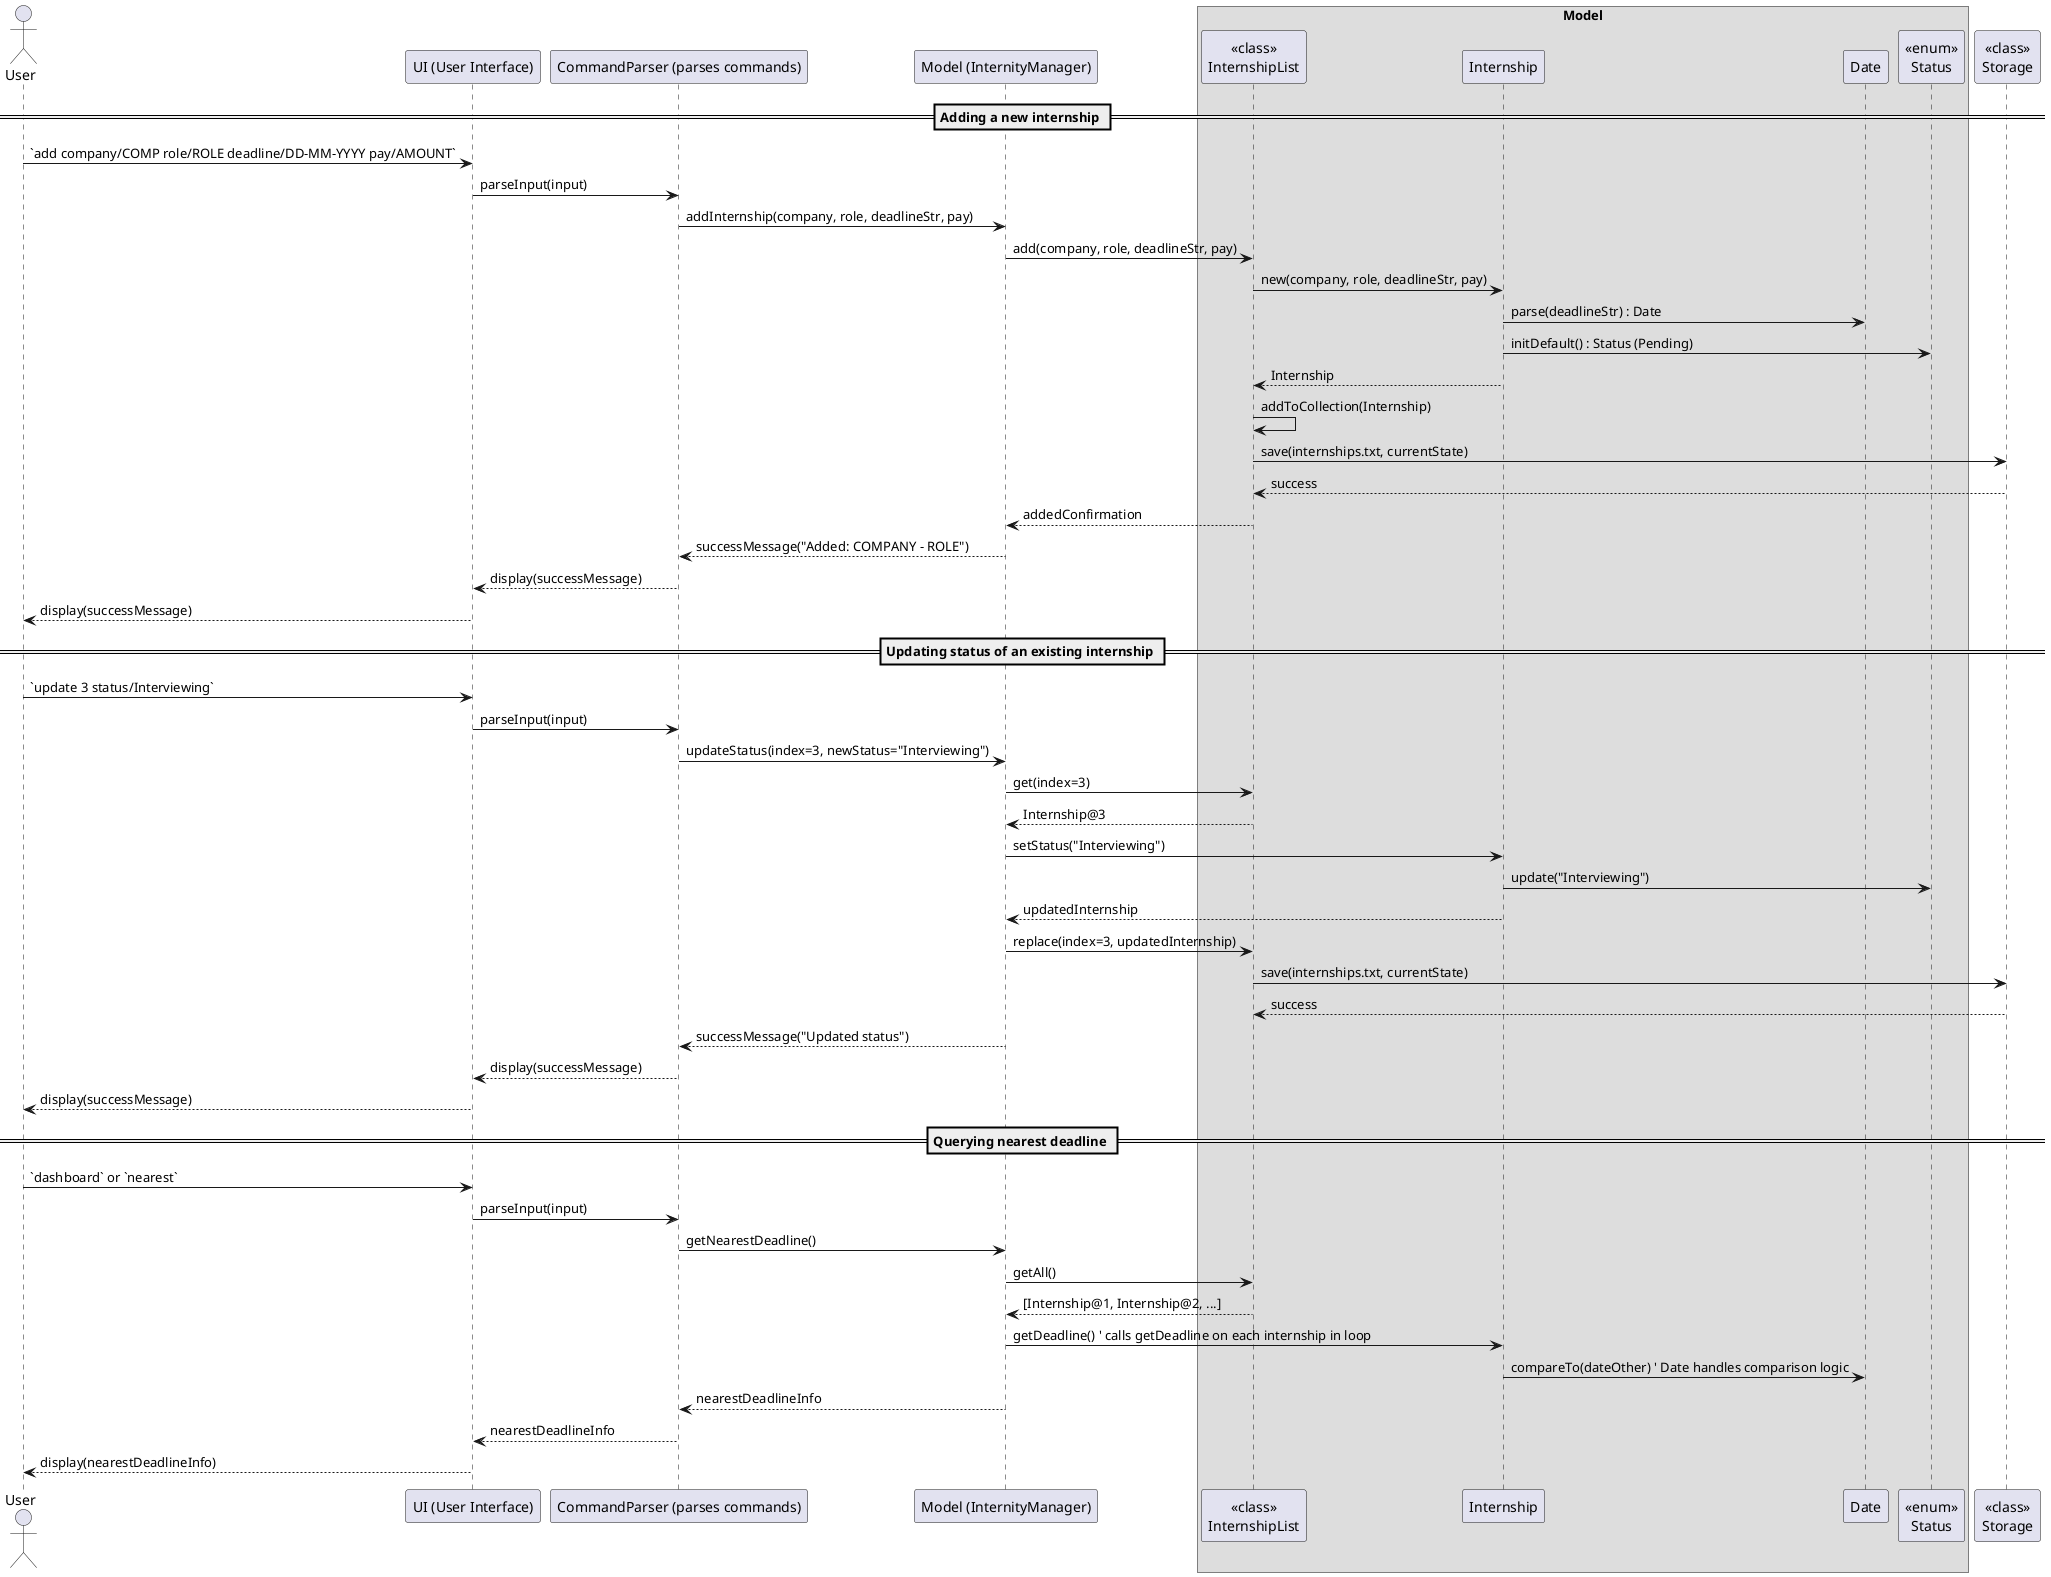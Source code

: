 @startuml
' Model Component Sequence Diagram
' Shows interactions between Logic, Model, InternshipList, Internship, Date and Status
' Additional abstract components: Logic (parses commands) and Storage (persists data)
'
actor User as "User"
participant UI as "UI (User Interface)"
participant CommandParser as "CommandParser (parses commands)"
participant Model as "Model (InternityManager)"

box Model
participant InternshipList as "<<class>>\nInternshipList"
participant Internship as "Internship"
participant Date as "Date"
participant Status as "<<enum>>\nStatus"
endbox

participant Storage as "<<class>>\nStorage"

' --- Scenario 1: Adding a new internship ---
== Adding a new internship ==
' User types an `add` command; UI receives user input and forwards to CommandParser, which hands off a semantic request to Model
User -> UI: `add company/COMP role/ROLE deadline/DD-MM-YYYY pay/AMOUNT`
UI -> CommandParser: parseInput(input)
CommandParser -> Model: addInternship(company, role, deadlineStr, pay)
' Model validates high-level constraints then delegates to the list component
Model -> InternshipList: add(company, role, deadlineStr, pay)
' InternshipList constructs a new Internship object (calls constructor)
InternshipList -> Internship: new(company, role, deadlineStr, pay)
' Internship object parses and stores a Date and Status internally
Internship -> Date: parse(deadlineStr) : Date
Internship -> Status: initDefault() : Status (Pending)
' Construction returns the Internship instance to InternshipList
Internship --> InternshipList: Internship
' InternshipList appends to internal collection
InternshipList -> InternshipList: addToCollection(Internship)
' After mutation, Model requests Storage to persist the updated list
InternshipList -> Storage: save(internships.txt, currentState)
Storage --> InternshipList: success
Model <-- InternshipList: addedConfirmation
CommandParser <-- Model: successMessage("Added: COMPANY - ROLE")
UI <-- CommandParser: display(successMessage)
User <-- UI: display(successMessage)

' --- Scenario 2: Updating status of an existing internship ---
== Updating status of an existing internship ==
User -> UI: `update 3 status/Interviewing`
UI -> CommandParser: parseInput(input)
CommandParser -> Model: updateStatus(index=3, newStatus="Interviewing")
Model -> InternshipList: get(index=3)
InternshipList --> Model: Internship@3
Model -> Internship: setStatus("Interviewing")
Internship -> Status: update("Interviewing")
Internship --> Model: updatedInternship
Model -> InternshipList: replace(index=3, updatedInternship)
' Persist change
InternshipList -> Storage: save(internships.txt, currentState)
Storage --> InternshipList: success
CommandParser <-- Model: successMessage("Updated status")
UI <-- CommandParser: display(successMessage)
UI --> User: display(successMessage)

' --- Scenario 3: Querying nearest deadline ---
== Querying nearest deadline ==
User -> UI: `dashboard` or `nearest`
UI -> CommandParser: parseInput(input)
CommandParser -> Model: getNearestDeadline()
Model -> InternshipList: getAll()
InternshipList --> Model: [Internship@1, Internship@2, ...]
Model -> Internship: getDeadline() ' calls getDeadline on each internship in loop
Internship -> Date: compareTo(dateOther) ' Date handles comparison logic
' Model computes nearest and returns formatted result
CommandParser <-- Model: nearestDeadlineInfo
UI <-- CommandParser: nearestDeadlineInfo
UI --> User: display(nearestDeadlineInfo)

' Notes:
' - `Date` here represents the model class responsible for parsing, storing and comparing deadline values.
' - `Status` is modelled as a small value object or enum wrapper that enforces valid status values.
' - `UI` is the user-facing component responsible for I/O and forwarding raw input to `CommandParser`.
' - `CommandParser` is responsible for parsing raw input into semantic requests (commands) and interacting with `Model`.
' - `Storage` is shown as an abstract persistence component (file or DB). Model / InternshipList calls it after any persistent mutation.
' - All persistence (save) calls are intentional points where data is written to disk; startup load would be the reverse interaction (Storage -> Model -> InternshipList).

@enduml
